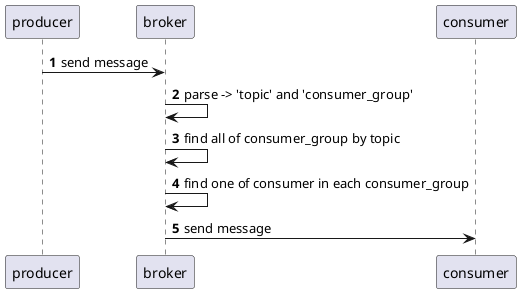 @startuml
autonumber

producer -> broker : send message
broker -> broker : parse -> 'topic' and 'consumer_group'
broker -> broker : find all of consumer_group by topic
broker -> broker : find one of consumer in each consumer_group
broker -> consumer : send message

@enduml